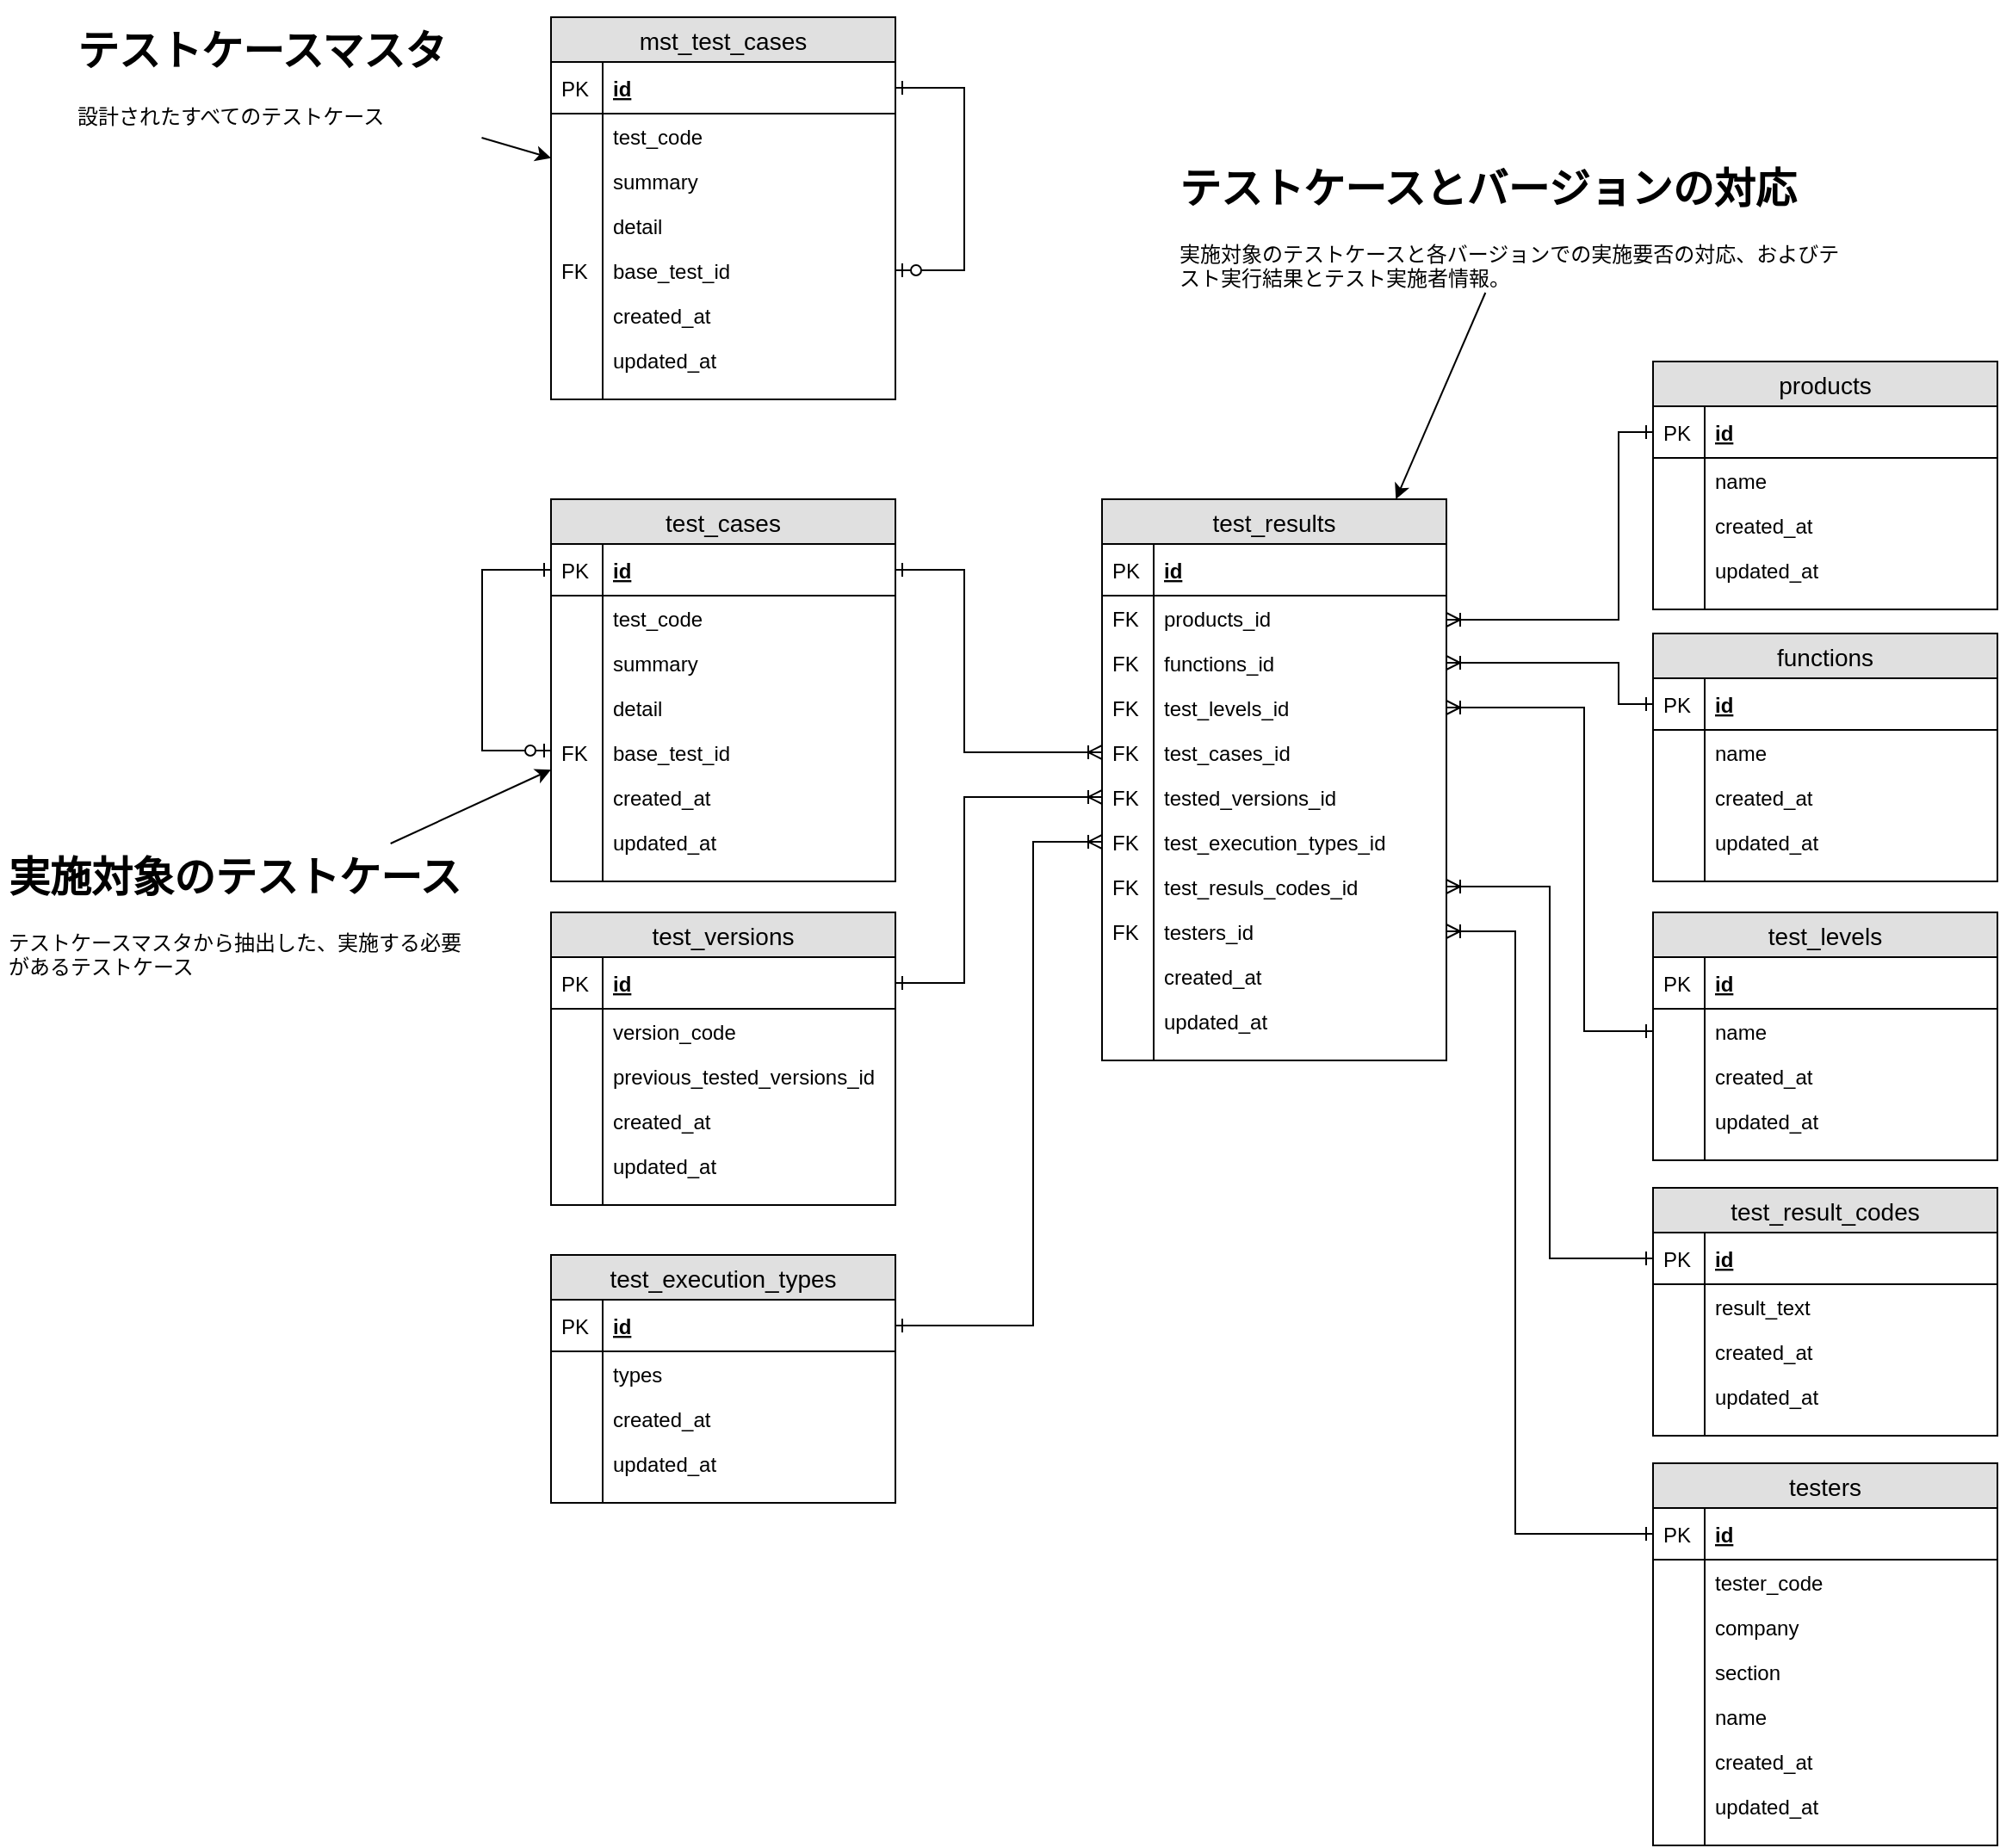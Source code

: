 <mxfile version="12.4.2" type="device" pages="1"><diagram id="Tn9LvKQLTGP7W38rquJ3" name="ER"><mxGraphModel dx="1391" dy="1020" grid="1" gridSize="10" guides="1" tooltips="1" connect="1" arrows="1" fold="1" page="1" pageScale="1" pageWidth="827" pageHeight="1169" math="0" shadow="0"><root><mxCell id="DCc8vasPYDpwD81sYx-4-0"/><mxCell id="DCc8vasPYDpwD81sYx-4-1" parent="DCc8vasPYDpwD81sYx-4-0"/><mxCell id="8KHEmbB0k-3kHAaIdTVF-0" value="test_versions" style="swimlane;fontStyle=0;childLayout=stackLayout;horizontal=1;startSize=26;fillColor=#e0e0e0;horizontalStack=0;resizeParent=1;resizeParentMax=0;resizeLast=0;collapsible=1;marginBottom=0;swimlaneFillColor=#ffffff;align=center;fontSize=14;" parent="DCc8vasPYDpwD81sYx-4-1" vertex="1"><mxGeometry x="80" y="560" width="200" height="170" as="geometry"/></mxCell><mxCell id="8KHEmbB0k-3kHAaIdTVF-1" value="id" style="shape=partialRectangle;top=0;left=0;right=0;bottom=1;align=left;verticalAlign=middle;fillColor=none;spacingLeft=34;spacingRight=4;overflow=hidden;rotatable=0;points=[[0,0.5],[1,0.5]];portConstraint=eastwest;dropTarget=0;fontStyle=5;fontSize=12;" parent="8KHEmbB0k-3kHAaIdTVF-0" vertex="1"><mxGeometry y="26" width="200" height="30" as="geometry"/></mxCell><mxCell id="8KHEmbB0k-3kHAaIdTVF-2" value="PK" style="shape=partialRectangle;top=0;left=0;bottom=0;fillColor=none;align=left;verticalAlign=middle;spacingLeft=4;spacingRight=4;overflow=hidden;rotatable=0;points=[];portConstraint=eastwest;part=1;fontSize=12;" parent="8KHEmbB0k-3kHAaIdTVF-1" vertex="1" connectable="0"><mxGeometry width="30" height="30" as="geometry"/></mxCell><mxCell id="8KHEmbB0k-3kHAaIdTVF-3" value="version_code" style="shape=partialRectangle;top=0;left=0;right=0;bottom=0;align=left;verticalAlign=top;fillColor=none;spacingLeft=34;spacingRight=4;overflow=hidden;rotatable=0;points=[[0,0.5],[1,0.5]];portConstraint=eastwest;dropTarget=0;fontSize=12;" parent="8KHEmbB0k-3kHAaIdTVF-0" vertex="1"><mxGeometry y="56" width="200" height="26" as="geometry"/></mxCell><mxCell id="8KHEmbB0k-3kHAaIdTVF-4" value="" style="shape=partialRectangle;top=0;left=0;bottom=0;fillColor=none;align=left;verticalAlign=top;spacingLeft=4;spacingRight=4;overflow=hidden;rotatable=0;points=[];portConstraint=eastwest;part=1;fontSize=12;" parent="8KHEmbB0k-3kHAaIdTVF-3" vertex="1" connectable="0"><mxGeometry width="30" height="26" as="geometry"/></mxCell><mxCell id="8KHEmbB0k-3kHAaIdTVF-5" value="previous_tested_versions_id" style="shape=partialRectangle;top=0;left=0;right=0;bottom=0;align=left;verticalAlign=top;fillColor=none;spacingLeft=34;spacingRight=4;overflow=hidden;rotatable=0;points=[[0,0.5],[1,0.5]];portConstraint=eastwest;dropTarget=0;fontSize=12;" parent="8KHEmbB0k-3kHAaIdTVF-0" vertex="1"><mxGeometry y="82" width="200" height="26" as="geometry"/></mxCell><mxCell id="8KHEmbB0k-3kHAaIdTVF-6" value="" style="shape=partialRectangle;top=0;left=0;bottom=0;fillColor=none;align=left;verticalAlign=top;spacingLeft=4;spacingRight=4;overflow=hidden;rotatable=0;points=[];portConstraint=eastwest;part=1;fontSize=12;" parent="8KHEmbB0k-3kHAaIdTVF-5" vertex="1" connectable="0"><mxGeometry width="30" height="26" as="geometry"/></mxCell><mxCell id="8KHEmbB0k-3kHAaIdTVF-7" value="created_at" style="shape=partialRectangle;top=0;left=0;right=0;bottom=0;align=left;verticalAlign=top;fillColor=none;spacingLeft=34;spacingRight=4;overflow=hidden;rotatable=0;points=[[0,0.5],[1,0.5]];portConstraint=eastwest;dropTarget=0;fontSize=12;" parent="8KHEmbB0k-3kHAaIdTVF-0" vertex="1"><mxGeometry y="108" width="200" height="26" as="geometry"/></mxCell><mxCell id="8KHEmbB0k-3kHAaIdTVF-8" value="" style="shape=partialRectangle;top=0;left=0;bottom=0;fillColor=none;align=left;verticalAlign=top;spacingLeft=4;spacingRight=4;overflow=hidden;rotatable=0;points=[];portConstraint=eastwest;part=1;fontSize=12;" parent="8KHEmbB0k-3kHAaIdTVF-7" vertex="1" connectable="0"><mxGeometry width="30" height="26" as="geometry"/></mxCell><mxCell id="8KHEmbB0k-3kHAaIdTVF-9" value="updated_at" style="shape=partialRectangle;top=0;left=0;right=0;bottom=0;align=left;verticalAlign=top;fillColor=none;spacingLeft=34;spacingRight=4;overflow=hidden;rotatable=0;points=[[0,0.5],[1,0.5]];portConstraint=eastwest;dropTarget=0;fontSize=12;" parent="8KHEmbB0k-3kHAaIdTVF-0" vertex="1"><mxGeometry y="134" width="200" height="26" as="geometry"/></mxCell><mxCell id="8KHEmbB0k-3kHAaIdTVF-10" value="" style="shape=partialRectangle;top=0;left=0;bottom=0;fillColor=none;align=left;verticalAlign=top;spacingLeft=4;spacingRight=4;overflow=hidden;rotatable=0;points=[];portConstraint=eastwest;part=1;fontSize=12;" parent="8KHEmbB0k-3kHAaIdTVF-9" vertex="1" connectable="0"><mxGeometry width="30" height="26" as="geometry"/></mxCell><mxCell id="8KHEmbB0k-3kHAaIdTVF-11" value="" style="shape=partialRectangle;top=0;left=0;right=0;bottom=0;align=left;verticalAlign=top;fillColor=none;spacingLeft=34;spacingRight=4;overflow=hidden;rotatable=0;points=[[0,0.5],[1,0.5]];portConstraint=eastwest;dropTarget=0;fontSize=12;" parent="8KHEmbB0k-3kHAaIdTVF-0" vertex="1"><mxGeometry y="160" width="200" height="10" as="geometry"/></mxCell><mxCell id="8KHEmbB0k-3kHAaIdTVF-12" value="" style="shape=partialRectangle;top=0;left=0;bottom=0;fillColor=none;align=left;verticalAlign=top;spacingLeft=4;spacingRight=4;overflow=hidden;rotatable=0;points=[];portConstraint=eastwest;part=1;fontSize=12;" parent="8KHEmbB0k-3kHAaIdTVF-11" vertex="1" connectable="0"><mxGeometry width="30" height="10" as="geometry"/></mxCell><mxCell id="8KHEmbB0k-3kHAaIdTVF-13" value="mst_test_cases" style="swimlane;fontStyle=0;childLayout=stackLayout;horizontal=1;startSize=26;fillColor=#e0e0e0;horizontalStack=0;resizeParent=1;resizeParentMax=0;resizeLast=0;collapsible=1;marginBottom=0;swimlaneFillColor=#ffffff;align=center;fontSize=14;" parent="DCc8vasPYDpwD81sYx-4-1" vertex="1"><mxGeometry x="80" y="40" width="200" height="222" as="geometry"/></mxCell><mxCell id="8KHEmbB0k-3kHAaIdTVF-14" value="id" style="shape=partialRectangle;top=0;left=0;right=0;bottom=1;align=left;verticalAlign=middle;fillColor=none;spacingLeft=34;spacingRight=4;overflow=hidden;rotatable=0;points=[[0,0.5],[1,0.5]];portConstraint=eastwest;dropTarget=0;fontStyle=5;fontSize=12;" parent="8KHEmbB0k-3kHAaIdTVF-13" vertex="1"><mxGeometry y="26" width="200" height="30" as="geometry"/></mxCell><mxCell id="8KHEmbB0k-3kHAaIdTVF-15" value="PK" style="shape=partialRectangle;top=0;left=0;bottom=0;fillColor=none;align=left;verticalAlign=middle;spacingLeft=4;spacingRight=4;overflow=hidden;rotatable=0;points=[];portConstraint=eastwest;part=1;fontSize=12;" parent="8KHEmbB0k-3kHAaIdTVF-14" vertex="1" connectable="0"><mxGeometry width="30" height="30" as="geometry"/></mxCell><mxCell id="8KHEmbB0k-3kHAaIdTVF-16" value="test_code" style="shape=partialRectangle;top=0;left=0;right=0;bottom=0;align=left;verticalAlign=top;fillColor=none;spacingLeft=34;spacingRight=4;overflow=hidden;rotatable=0;points=[[0,0.5],[1,0.5]];portConstraint=eastwest;dropTarget=0;fontSize=12;" parent="8KHEmbB0k-3kHAaIdTVF-13" vertex="1"><mxGeometry y="56" width="200" height="26" as="geometry"/></mxCell><mxCell id="8KHEmbB0k-3kHAaIdTVF-17" value="" style="shape=partialRectangle;top=0;left=0;bottom=0;fillColor=none;align=left;verticalAlign=top;spacingLeft=4;spacingRight=4;overflow=hidden;rotatable=0;points=[];portConstraint=eastwest;part=1;fontSize=12;" parent="8KHEmbB0k-3kHAaIdTVF-16" vertex="1" connectable="0"><mxGeometry width="30" height="26" as="geometry"/></mxCell><mxCell id="8KHEmbB0k-3kHAaIdTVF-18" value="summary" style="shape=partialRectangle;top=0;left=0;right=0;bottom=0;align=left;verticalAlign=top;fillColor=none;spacingLeft=34;spacingRight=4;overflow=hidden;rotatable=0;points=[[0,0.5],[1,0.5]];portConstraint=eastwest;dropTarget=0;fontSize=12;" parent="8KHEmbB0k-3kHAaIdTVF-13" vertex="1"><mxGeometry y="82" width="200" height="26" as="geometry"/></mxCell><mxCell id="8KHEmbB0k-3kHAaIdTVF-19" value="" style="shape=partialRectangle;top=0;left=0;bottom=0;fillColor=none;align=left;verticalAlign=top;spacingLeft=4;spacingRight=4;overflow=hidden;rotatable=0;points=[];portConstraint=eastwest;part=1;fontSize=12;" parent="8KHEmbB0k-3kHAaIdTVF-18" vertex="1" connectable="0"><mxGeometry width="30" height="26" as="geometry"/></mxCell><mxCell id="8KHEmbB0k-3kHAaIdTVF-20" value="detail" style="shape=partialRectangle;top=0;left=0;right=0;bottom=0;align=left;verticalAlign=top;fillColor=none;spacingLeft=34;spacingRight=4;overflow=hidden;rotatable=0;points=[[0,0.5],[1,0.5]];portConstraint=eastwest;dropTarget=0;fontSize=12;" parent="8KHEmbB0k-3kHAaIdTVF-13" vertex="1"><mxGeometry y="108" width="200" height="26" as="geometry"/></mxCell><mxCell id="8KHEmbB0k-3kHAaIdTVF-21" value="" style="shape=partialRectangle;top=0;left=0;bottom=0;fillColor=none;align=left;verticalAlign=top;spacingLeft=4;spacingRight=4;overflow=hidden;rotatable=0;points=[];portConstraint=eastwest;part=1;fontSize=12;" parent="8KHEmbB0k-3kHAaIdTVF-20" vertex="1" connectable="0"><mxGeometry width="30" height="26" as="geometry"/></mxCell><mxCell id="8KHEmbB0k-3kHAaIdTVF-22" style="edgeStyle=orthogonalEdgeStyle;rounded=0;orthogonalLoop=1;jettySize=auto;html=1;endArrow=ERone;endFill=0;startArrow=ERzeroToOne;startFill=1;" parent="8KHEmbB0k-3kHAaIdTVF-13" source="8KHEmbB0k-3kHAaIdTVF-23" target="8KHEmbB0k-3kHAaIdTVF-14" edge="1"><mxGeometry relative="1" as="geometry"><Array as="points"><mxPoint x="240" y="147"/><mxPoint x="240" y="41"/></Array></mxGeometry></mxCell><mxCell id="8KHEmbB0k-3kHAaIdTVF-23" value="base_test_id" style="shape=partialRectangle;top=0;left=0;right=0;bottom=0;align=left;verticalAlign=top;fillColor=none;spacingLeft=34;spacingRight=4;overflow=hidden;rotatable=0;points=[[0,0.5],[1,0.5]];portConstraint=eastwest;dropTarget=0;fontSize=12;" parent="8KHEmbB0k-3kHAaIdTVF-13" vertex="1"><mxGeometry y="134" width="200" height="26" as="geometry"/></mxCell><mxCell id="8KHEmbB0k-3kHAaIdTVF-24" value="FK" style="shape=partialRectangle;top=0;left=0;bottom=0;fillColor=none;align=left;verticalAlign=top;spacingLeft=4;spacingRight=4;overflow=hidden;rotatable=0;points=[];portConstraint=eastwest;part=1;fontSize=12;" parent="8KHEmbB0k-3kHAaIdTVF-23" vertex="1" connectable="0"><mxGeometry width="30" height="26" as="geometry"/></mxCell><mxCell id="8KHEmbB0k-3kHAaIdTVF-25" value="created_at" style="shape=partialRectangle;top=0;left=0;right=0;bottom=0;align=left;verticalAlign=top;fillColor=none;spacingLeft=34;spacingRight=4;overflow=hidden;rotatable=0;points=[[0,0.5],[1,0.5]];portConstraint=eastwest;dropTarget=0;fontSize=12;" parent="8KHEmbB0k-3kHAaIdTVF-13" vertex="1"><mxGeometry y="160" width="200" height="26" as="geometry"/></mxCell><mxCell id="8KHEmbB0k-3kHAaIdTVF-26" value="" style="shape=partialRectangle;top=0;left=0;bottom=0;fillColor=none;align=left;verticalAlign=top;spacingLeft=4;spacingRight=4;overflow=hidden;rotatable=0;points=[];portConstraint=eastwest;part=1;fontSize=12;" parent="8KHEmbB0k-3kHAaIdTVF-25" vertex="1" connectable="0"><mxGeometry width="30" height="26" as="geometry"/></mxCell><mxCell id="8KHEmbB0k-3kHAaIdTVF-27" value="updated_at" style="shape=partialRectangle;top=0;left=0;right=0;bottom=0;align=left;verticalAlign=top;fillColor=none;spacingLeft=34;spacingRight=4;overflow=hidden;rotatable=0;points=[[0,0.5],[1,0.5]];portConstraint=eastwest;dropTarget=0;fontSize=12;" parent="8KHEmbB0k-3kHAaIdTVF-13" vertex="1"><mxGeometry y="186" width="200" height="26" as="geometry"/></mxCell><mxCell id="8KHEmbB0k-3kHAaIdTVF-28" value="" style="shape=partialRectangle;top=0;left=0;bottom=0;fillColor=none;align=left;verticalAlign=top;spacingLeft=4;spacingRight=4;overflow=hidden;rotatable=0;points=[];portConstraint=eastwest;part=1;fontSize=12;" parent="8KHEmbB0k-3kHAaIdTVF-27" vertex="1" connectable="0"><mxGeometry width="30" height="26" as="geometry"/></mxCell><mxCell id="8KHEmbB0k-3kHAaIdTVF-29" value="" style="shape=partialRectangle;top=0;left=0;right=0;bottom=0;align=left;verticalAlign=top;fillColor=none;spacingLeft=34;spacingRight=4;overflow=hidden;rotatable=0;points=[[0,0.5],[1,0.5]];portConstraint=eastwest;dropTarget=0;fontSize=12;" parent="8KHEmbB0k-3kHAaIdTVF-13" vertex="1"><mxGeometry y="212" width="200" height="10" as="geometry"/></mxCell><mxCell id="8KHEmbB0k-3kHAaIdTVF-30" value="" style="shape=partialRectangle;top=0;left=0;bottom=0;fillColor=none;align=left;verticalAlign=top;spacingLeft=4;spacingRight=4;overflow=hidden;rotatable=0;points=[];portConstraint=eastwest;part=1;fontSize=12;" parent="8KHEmbB0k-3kHAaIdTVF-29" vertex="1" connectable="0"><mxGeometry width="30" height="10" as="geometry"/></mxCell><mxCell id="8KHEmbB0k-3kHAaIdTVF-31" value="test_cases" style="swimlane;fontStyle=0;childLayout=stackLayout;horizontal=1;startSize=26;fillColor=#e0e0e0;horizontalStack=0;resizeParent=1;resizeParentMax=0;resizeLast=0;collapsible=1;marginBottom=0;swimlaneFillColor=#ffffff;align=center;fontSize=14;" parent="DCc8vasPYDpwD81sYx-4-1" vertex="1"><mxGeometry x="80" y="320" width="200" height="222" as="geometry"/></mxCell><mxCell id="8KHEmbB0k-3kHAaIdTVF-32" value="id" style="shape=partialRectangle;top=0;left=0;right=0;bottom=1;align=left;verticalAlign=middle;fillColor=none;spacingLeft=34;spacingRight=4;overflow=hidden;rotatable=0;points=[[0,0.5],[1,0.5]];portConstraint=eastwest;dropTarget=0;fontStyle=5;fontSize=12;" parent="8KHEmbB0k-3kHAaIdTVF-31" vertex="1"><mxGeometry y="26" width="200" height="30" as="geometry"/></mxCell><mxCell id="8KHEmbB0k-3kHAaIdTVF-33" value="PK" style="shape=partialRectangle;top=0;left=0;bottom=0;fillColor=none;align=left;verticalAlign=middle;spacingLeft=4;spacingRight=4;overflow=hidden;rotatable=0;points=[];portConstraint=eastwest;part=1;fontSize=12;" parent="8KHEmbB0k-3kHAaIdTVF-32" vertex="1" connectable="0"><mxGeometry width="30" height="30" as="geometry"/></mxCell><mxCell id="8KHEmbB0k-3kHAaIdTVF-34" value="test_code" style="shape=partialRectangle;top=0;left=0;right=0;bottom=0;align=left;verticalAlign=top;fillColor=none;spacingLeft=34;spacingRight=4;overflow=hidden;rotatable=0;points=[[0,0.5],[1,0.5]];portConstraint=eastwest;dropTarget=0;fontSize=12;" parent="8KHEmbB0k-3kHAaIdTVF-31" vertex="1"><mxGeometry y="56" width="200" height="26" as="geometry"/></mxCell><mxCell id="8KHEmbB0k-3kHAaIdTVF-35" value="" style="shape=partialRectangle;top=0;left=0;bottom=0;fillColor=none;align=left;verticalAlign=top;spacingLeft=4;spacingRight=4;overflow=hidden;rotatable=0;points=[];portConstraint=eastwest;part=1;fontSize=12;" parent="8KHEmbB0k-3kHAaIdTVF-34" vertex="1" connectable="0"><mxGeometry width="30" height="26" as="geometry"/></mxCell><mxCell id="8KHEmbB0k-3kHAaIdTVF-36" value="summary" style="shape=partialRectangle;top=0;left=0;right=0;bottom=0;align=left;verticalAlign=top;fillColor=none;spacingLeft=34;spacingRight=4;overflow=hidden;rotatable=0;points=[[0,0.5],[1,0.5]];portConstraint=eastwest;dropTarget=0;fontSize=12;" parent="8KHEmbB0k-3kHAaIdTVF-31" vertex="1"><mxGeometry y="82" width="200" height="26" as="geometry"/></mxCell><mxCell id="8KHEmbB0k-3kHAaIdTVF-37" value="" style="shape=partialRectangle;top=0;left=0;bottom=0;fillColor=none;align=left;verticalAlign=top;spacingLeft=4;spacingRight=4;overflow=hidden;rotatable=0;points=[];portConstraint=eastwest;part=1;fontSize=12;" parent="8KHEmbB0k-3kHAaIdTVF-36" vertex="1" connectable="0"><mxGeometry width="30" height="26" as="geometry"/></mxCell><mxCell id="8KHEmbB0k-3kHAaIdTVF-38" value="detail" style="shape=partialRectangle;top=0;left=0;right=0;bottom=0;align=left;verticalAlign=top;fillColor=none;spacingLeft=34;spacingRight=4;overflow=hidden;rotatable=0;points=[[0,0.5],[1,0.5]];portConstraint=eastwest;dropTarget=0;fontSize=12;" parent="8KHEmbB0k-3kHAaIdTVF-31" vertex="1"><mxGeometry y="108" width="200" height="26" as="geometry"/></mxCell><mxCell id="8KHEmbB0k-3kHAaIdTVF-39" value="" style="shape=partialRectangle;top=0;left=0;bottom=0;fillColor=none;align=left;verticalAlign=top;spacingLeft=4;spacingRight=4;overflow=hidden;rotatable=0;points=[];portConstraint=eastwest;part=1;fontSize=12;" parent="8KHEmbB0k-3kHAaIdTVF-38" vertex="1" connectable="0"><mxGeometry width="30" height="26" as="geometry"/></mxCell><mxCell id="8KHEmbB0k-3kHAaIdTVF-40" style="edgeStyle=orthogonalEdgeStyle;rounded=0;orthogonalLoop=1;jettySize=auto;html=1;endArrow=ERone;endFill=0;startArrow=ERzeroToOne;startFill=1;" parent="8KHEmbB0k-3kHAaIdTVF-31" source="8KHEmbB0k-3kHAaIdTVF-41" target="8KHEmbB0k-3kHAaIdTVF-32" edge="1"><mxGeometry relative="1" as="geometry"><Array as="points"><mxPoint x="-40" y="146"/><mxPoint x="-40" y="41"/></Array></mxGeometry></mxCell><mxCell id="8KHEmbB0k-3kHAaIdTVF-41" value="base_test_id" style="shape=partialRectangle;top=0;left=0;right=0;bottom=0;align=left;verticalAlign=top;fillColor=none;spacingLeft=34;spacingRight=4;overflow=hidden;rotatable=0;points=[[0,0.5],[1,0.5]];portConstraint=eastwest;dropTarget=0;fontSize=12;" parent="8KHEmbB0k-3kHAaIdTVF-31" vertex="1"><mxGeometry y="134" width="200" height="26" as="geometry"/></mxCell><mxCell id="8KHEmbB0k-3kHAaIdTVF-42" value="FK" style="shape=partialRectangle;top=0;left=0;bottom=0;fillColor=none;align=left;verticalAlign=top;spacingLeft=4;spacingRight=4;overflow=hidden;rotatable=0;points=[];portConstraint=eastwest;part=1;fontSize=12;" parent="8KHEmbB0k-3kHAaIdTVF-41" vertex="1" connectable="0"><mxGeometry width="30" height="26" as="geometry"/></mxCell><mxCell id="8KHEmbB0k-3kHAaIdTVF-43" value="created_at" style="shape=partialRectangle;top=0;left=0;right=0;bottom=0;align=left;verticalAlign=top;fillColor=none;spacingLeft=34;spacingRight=4;overflow=hidden;rotatable=0;points=[[0,0.5],[1,0.5]];portConstraint=eastwest;dropTarget=0;fontSize=12;" parent="8KHEmbB0k-3kHAaIdTVF-31" vertex="1"><mxGeometry y="160" width="200" height="26" as="geometry"/></mxCell><mxCell id="8KHEmbB0k-3kHAaIdTVF-44" value="" style="shape=partialRectangle;top=0;left=0;bottom=0;fillColor=none;align=left;verticalAlign=top;spacingLeft=4;spacingRight=4;overflow=hidden;rotatable=0;points=[];portConstraint=eastwest;part=1;fontSize=12;" parent="8KHEmbB0k-3kHAaIdTVF-43" vertex="1" connectable="0"><mxGeometry width="30" height="26" as="geometry"/></mxCell><mxCell id="8KHEmbB0k-3kHAaIdTVF-45" value="updated_at" style="shape=partialRectangle;top=0;left=0;right=0;bottom=0;align=left;verticalAlign=top;fillColor=none;spacingLeft=34;spacingRight=4;overflow=hidden;rotatable=0;points=[[0,0.5],[1,0.5]];portConstraint=eastwest;dropTarget=0;fontSize=12;" parent="8KHEmbB0k-3kHAaIdTVF-31" vertex="1"><mxGeometry y="186" width="200" height="26" as="geometry"/></mxCell><mxCell id="8KHEmbB0k-3kHAaIdTVF-46" value="" style="shape=partialRectangle;top=0;left=0;bottom=0;fillColor=none;align=left;verticalAlign=top;spacingLeft=4;spacingRight=4;overflow=hidden;rotatable=0;points=[];portConstraint=eastwest;part=1;fontSize=12;" parent="8KHEmbB0k-3kHAaIdTVF-45" vertex="1" connectable="0"><mxGeometry width="30" height="26" as="geometry"/></mxCell><mxCell id="8KHEmbB0k-3kHAaIdTVF-47" value="" style="shape=partialRectangle;top=0;left=0;right=0;bottom=0;align=left;verticalAlign=top;fillColor=none;spacingLeft=34;spacingRight=4;overflow=hidden;rotatable=0;points=[[0,0.5],[1,0.5]];portConstraint=eastwest;dropTarget=0;fontSize=12;" parent="8KHEmbB0k-3kHAaIdTVF-31" vertex="1"><mxGeometry y="212" width="200" height="10" as="geometry"/></mxCell><mxCell id="8KHEmbB0k-3kHAaIdTVF-48" value="" style="shape=partialRectangle;top=0;left=0;bottom=0;fillColor=none;align=left;verticalAlign=top;spacingLeft=4;spacingRight=4;overflow=hidden;rotatable=0;points=[];portConstraint=eastwest;part=1;fontSize=12;" parent="8KHEmbB0k-3kHAaIdTVF-47" vertex="1" connectable="0"><mxGeometry width="30" height="10" as="geometry"/></mxCell><mxCell id="8KHEmbB0k-3kHAaIdTVF-49" value="test_result_codes" style="swimlane;fontStyle=0;childLayout=stackLayout;horizontal=1;startSize=26;fillColor=#e0e0e0;horizontalStack=0;resizeParent=1;resizeParentMax=0;resizeLast=0;collapsible=1;marginBottom=0;swimlaneFillColor=#ffffff;align=center;fontSize=14;" parent="DCc8vasPYDpwD81sYx-4-1" vertex="1"><mxGeometry x="720" y="720" width="200" height="144" as="geometry"/></mxCell><mxCell id="8KHEmbB0k-3kHAaIdTVF-50" value="id" style="shape=partialRectangle;top=0;left=0;right=0;bottom=1;align=left;verticalAlign=middle;fillColor=none;spacingLeft=34;spacingRight=4;overflow=hidden;rotatable=0;points=[[0,0.5],[1,0.5]];portConstraint=eastwest;dropTarget=0;fontStyle=5;fontSize=12;" parent="8KHEmbB0k-3kHAaIdTVF-49" vertex="1"><mxGeometry y="26" width="200" height="30" as="geometry"/></mxCell><mxCell id="8KHEmbB0k-3kHAaIdTVF-51" value="PK" style="shape=partialRectangle;top=0;left=0;bottom=0;fillColor=none;align=left;verticalAlign=middle;spacingLeft=4;spacingRight=4;overflow=hidden;rotatable=0;points=[];portConstraint=eastwest;part=1;fontSize=12;" parent="8KHEmbB0k-3kHAaIdTVF-50" vertex="1" connectable="0"><mxGeometry width="30" height="30" as="geometry"/></mxCell><mxCell id="8KHEmbB0k-3kHAaIdTVF-52" value="result_text" style="shape=partialRectangle;top=0;left=0;right=0;bottom=0;align=left;verticalAlign=top;fillColor=none;spacingLeft=34;spacingRight=4;overflow=hidden;rotatable=0;points=[[0,0.5],[1,0.5]];portConstraint=eastwest;dropTarget=0;fontSize=12;" parent="8KHEmbB0k-3kHAaIdTVF-49" vertex="1"><mxGeometry y="56" width="200" height="26" as="geometry"/></mxCell><mxCell id="8KHEmbB0k-3kHAaIdTVF-53" value="" style="shape=partialRectangle;top=0;left=0;bottom=0;fillColor=none;align=left;verticalAlign=top;spacingLeft=4;spacingRight=4;overflow=hidden;rotatable=0;points=[];portConstraint=eastwest;part=1;fontSize=12;" parent="8KHEmbB0k-3kHAaIdTVF-52" vertex="1" connectable="0"><mxGeometry width="30" height="26" as="geometry"/></mxCell><mxCell id="8KHEmbB0k-3kHAaIdTVF-54" value="created_at" style="shape=partialRectangle;top=0;left=0;right=0;bottom=0;align=left;verticalAlign=top;fillColor=none;spacingLeft=34;spacingRight=4;overflow=hidden;rotatable=0;points=[[0,0.5],[1,0.5]];portConstraint=eastwest;dropTarget=0;fontSize=12;" parent="8KHEmbB0k-3kHAaIdTVF-49" vertex="1"><mxGeometry y="82" width="200" height="26" as="geometry"/></mxCell><mxCell id="8KHEmbB0k-3kHAaIdTVF-55" value="" style="shape=partialRectangle;top=0;left=0;bottom=0;fillColor=none;align=left;verticalAlign=top;spacingLeft=4;spacingRight=4;overflow=hidden;rotatable=0;points=[];portConstraint=eastwest;part=1;fontSize=12;" parent="8KHEmbB0k-3kHAaIdTVF-54" vertex="1" connectable="0"><mxGeometry width="30" height="26" as="geometry"/></mxCell><mxCell id="8KHEmbB0k-3kHAaIdTVF-56" value="updated_at" style="shape=partialRectangle;top=0;left=0;right=0;bottom=0;align=left;verticalAlign=top;fillColor=none;spacingLeft=34;spacingRight=4;overflow=hidden;rotatable=0;points=[[0,0.5],[1,0.5]];portConstraint=eastwest;dropTarget=0;fontSize=12;" parent="8KHEmbB0k-3kHAaIdTVF-49" vertex="1"><mxGeometry y="108" width="200" height="26" as="geometry"/></mxCell><mxCell id="8KHEmbB0k-3kHAaIdTVF-57" value="" style="shape=partialRectangle;top=0;left=0;bottom=0;fillColor=none;align=left;verticalAlign=top;spacingLeft=4;spacingRight=4;overflow=hidden;rotatable=0;points=[];portConstraint=eastwest;part=1;fontSize=12;" parent="8KHEmbB0k-3kHAaIdTVF-56" vertex="1" connectable="0"><mxGeometry width="30" height="26" as="geometry"/></mxCell><mxCell id="8KHEmbB0k-3kHAaIdTVF-58" value="" style="shape=partialRectangle;top=0;left=0;right=0;bottom=0;align=left;verticalAlign=top;fillColor=none;spacingLeft=34;spacingRight=4;overflow=hidden;rotatable=0;points=[[0,0.5],[1,0.5]];portConstraint=eastwest;dropTarget=0;fontSize=12;" parent="8KHEmbB0k-3kHAaIdTVF-49" vertex="1"><mxGeometry y="134" width="200" height="10" as="geometry"/></mxCell><mxCell id="8KHEmbB0k-3kHAaIdTVF-59" value="" style="shape=partialRectangle;top=0;left=0;bottom=0;fillColor=none;align=left;verticalAlign=top;spacingLeft=4;spacingRight=4;overflow=hidden;rotatable=0;points=[];portConstraint=eastwest;part=1;fontSize=12;" parent="8KHEmbB0k-3kHAaIdTVF-58" vertex="1" connectable="0"><mxGeometry width="30" height="10" as="geometry"/></mxCell><mxCell id="8KHEmbB0k-3kHAaIdTVF-60" value="testers" style="swimlane;fontStyle=0;childLayout=stackLayout;horizontal=1;startSize=26;fillColor=#e0e0e0;horizontalStack=0;resizeParent=1;resizeParentMax=0;resizeLast=0;collapsible=1;marginBottom=0;swimlaneFillColor=#ffffff;align=center;fontSize=14;" parent="DCc8vasPYDpwD81sYx-4-1" vertex="1"><mxGeometry x="720" y="880" width="200" height="222" as="geometry"/></mxCell><mxCell id="8KHEmbB0k-3kHAaIdTVF-61" value="id" style="shape=partialRectangle;top=0;left=0;right=0;bottom=1;align=left;verticalAlign=middle;fillColor=none;spacingLeft=34;spacingRight=4;overflow=hidden;rotatable=0;points=[[0,0.5],[1,0.5]];portConstraint=eastwest;dropTarget=0;fontStyle=5;fontSize=12;" parent="8KHEmbB0k-3kHAaIdTVF-60" vertex="1"><mxGeometry y="26" width="200" height="30" as="geometry"/></mxCell><mxCell id="8KHEmbB0k-3kHAaIdTVF-62" value="PK" style="shape=partialRectangle;top=0;left=0;bottom=0;fillColor=none;align=left;verticalAlign=middle;spacingLeft=4;spacingRight=4;overflow=hidden;rotatable=0;points=[];portConstraint=eastwest;part=1;fontSize=12;" parent="8KHEmbB0k-3kHAaIdTVF-61" vertex="1" connectable="0"><mxGeometry width="30" height="30" as="geometry"/></mxCell><mxCell id="8KHEmbB0k-3kHAaIdTVF-63" value="tester_code" style="shape=partialRectangle;top=0;left=0;right=0;bottom=0;align=left;verticalAlign=top;fillColor=none;spacingLeft=34;spacingRight=4;overflow=hidden;rotatable=0;points=[[0,0.5],[1,0.5]];portConstraint=eastwest;dropTarget=0;fontSize=12;" parent="8KHEmbB0k-3kHAaIdTVF-60" vertex="1"><mxGeometry y="56" width="200" height="26" as="geometry"/></mxCell><mxCell id="8KHEmbB0k-3kHAaIdTVF-64" value="" style="shape=partialRectangle;top=0;left=0;bottom=0;fillColor=none;align=left;verticalAlign=top;spacingLeft=4;spacingRight=4;overflow=hidden;rotatable=0;points=[];portConstraint=eastwest;part=1;fontSize=12;" parent="8KHEmbB0k-3kHAaIdTVF-63" vertex="1" connectable="0"><mxGeometry width="30" height="26" as="geometry"/></mxCell><mxCell id="8KHEmbB0k-3kHAaIdTVF-65" value="company" style="shape=partialRectangle;top=0;left=0;right=0;bottom=0;align=left;verticalAlign=top;fillColor=none;spacingLeft=34;spacingRight=4;overflow=hidden;rotatable=0;points=[[0,0.5],[1,0.5]];portConstraint=eastwest;dropTarget=0;fontSize=12;" parent="8KHEmbB0k-3kHAaIdTVF-60" vertex="1"><mxGeometry y="82" width="200" height="26" as="geometry"/></mxCell><mxCell id="8KHEmbB0k-3kHAaIdTVF-66" value="" style="shape=partialRectangle;top=0;left=0;bottom=0;fillColor=none;align=left;verticalAlign=top;spacingLeft=4;spacingRight=4;overflow=hidden;rotatable=0;points=[];portConstraint=eastwest;part=1;fontSize=12;" parent="8KHEmbB0k-3kHAaIdTVF-65" vertex="1" connectable="0"><mxGeometry width="30" height="26" as="geometry"/></mxCell><mxCell id="8KHEmbB0k-3kHAaIdTVF-67" value="section" style="shape=partialRectangle;top=0;left=0;right=0;bottom=0;align=left;verticalAlign=top;fillColor=none;spacingLeft=34;spacingRight=4;overflow=hidden;rotatable=0;points=[[0,0.5],[1,0.5]];portConstraint=eastwest;dropTarget=0;fontSize=12;" parent="8KHEmbB0k-3kHAaIdTVF-60" vertex="1"><mxGeometry y="108" width="200" height="26" as="geometry"/></mxCell><mxCell id="8KHEmbB0k-3kHAaIdTVF-68" value="" style="shape=partialRectangle;top=0;left=0;bottom=0;fillColor=none;align=left;verticalAlign=top;spacingLeft=4;spacingRight=4;overflow=hidden;rotatable=0;points=[];portConstraint=eastwest;part=1;fontSize=12;" parent="8KHEmbB0k-3kHAaIdTVF-67" vertex="1" connectable="0"><mxGeometry width="30" height="26" as="geometry"/></mxCell><mxCell id="8KHEmbB0k-3kHAaIdTVF-69" value="name" style="shape=partialRectangle;top=0;left=0;right=0;bottom=0;align=left;verticalAlign=top;fillColor=none;spacingLeft=34;spacingRight=4;overflow=hidden;rotatable=0;points=[[0,0.5],[1,0.5]];portConstraint=eastwest;dropTarget=0;fontSize=12;" parent="8KHEmbB0k-3kHAaIdTVF-60" vertex="1"><mxGeometry y="134" width="200" height="26" as="geometry"/></mxCell><mxCell id="8KHEmbB0k-3kHAaIdTVF-70" value="" style="shape=partialRectangle;top=0;left=0;bottom=0;fillColor=none;align=left;verticalAlign=top;spacingLeft=4;spacingRight=4;overflow=hidden;rotatable=0;points=[];portConstraint=eastwest;part=1;fontSize=12;" parent="8KHEmbB0k-3kHAaIdTVF-69" vertex="1" connectable="0"><mxGeometry width="30" height="26" as="geometry"/></mxCell><mxCell id="8KHEmbB0k-3kHAaIdTVF-71" value="created_at" style="shape=partialRectangle;top=0;left=0;right=0;bottom=0;align=left;verticalAlign=top;fillColor=none;spacingLeft=34;spacingRight=4;overflow=hidden;rotatable=0;points=[[0,0.5],[1,0.5]];portConstraint=eastwest;dropTarget=0;fontSize=12;" parent="8KHEmbB0k-3kHAaIdTVF-60" vertex="1"><mxGeometry y="160" width="200" height="26" as="geometry"/></mxCell><mxCell id="8KHEmbB0k-3kHAaIdTVF-72" value="" style="shape=partialRectangle;top=0;left=0;bottom=0;fillColor=none;align=left;verticalAlign=top;spacingLeft=4;spacingRight=4;overflow=hidden;rotatable=0;points=[];portConstraint=eastwest;part=1;fontSize=12;" parent="8KHEmbB0k-3kHAaIdTVF-71" vertex="1" connectable="0"><mxGeometry width="30" height="26" as="geometry"/></mxCell><mxCell id="8KHEmbB0k-3kHAaIdTVF-73" value="updated_at" style="shape=partialRectangle;top=0;left=0;right=0;bottom=0;align=left;verticalAlign=top;fillColor=none;spacingLeft=34;spacingRight=4;overflow=hidden;rotatable=0;points=[[0,0.5],[1,0.5]];portConstraint=eastwest;dropTarget=0;fontSize=12;" parent="8KHEmbB0k-3kHAaIdTVF-60" vertex="1"><mxGeometry y="186" width="200" height="26" as="geometry"/></mxCell><mxCell id="8KHEmbB0k-3kHAaIdTVF-74" value="" style="shape=partialRectangle;top=0;left=0;bottom=0;fillColor=none;align=left;verticalAlign=top;spacingLeft=4;spacingRight=4;overflow=hidden;rotatable=0;points=[];portConstraint=eastwest;part=1;fontSize=12;" parent="8KHEmbB0k-3kHAaIdTVF-73" vertex="1" connectable="0"><mxGeometry width="30" height="26" as="geometry"/></mxCell><mxCell id="8KHEmbB0k-3kHAaIdTVF-75" value="" style="shape=partialRectangle;top=0;left=0;right=0;bottom=0;align=left;verticalAlign=top;fillColor=none;spacingLeft=34;spacingRight=4;overflow=hidden;rotatable=0;points=[[0,0.5],[1,0.5]];portConstraint=eastwest;dropTarget=0;fontSize=12;" parent="8KHEmbB0k-3kHAaIdTVF-60" vertex="1"><mxGeometry y="212" width="200" height="10" as="geometry"/></mxCell><mxCell id="8KHEmbB0k-3kHAaIdTVF-76" value="" style="shape=partialRectangle;top=0;left=0;bottom=0;fillColor=none;align=left;verticalAlign=top;spacingLeft=4;spacingRight=4;overflow=hidden;rotatable=0;points=[];portConstraint=eastwest;part=1;fontSize=12;" parent="8KHEmbB0k-3kHAaIdTVF-75" vertex="1" connectable="0"><mxGeometry width="30" height="10" as="geometry"/></mxCell><mxCell id="8KHEmbB0k-3kHAaIdTVF-77" value="test_results" style="swimlane;fontStyle=0;childLayout=stackLayout;horizontal=1;startSize=26;fillColor=#e0e0e0;horizontalStack=0;resizeParent=1;resizeParentMax=0;resizeLast=0;collapsible=1;marginBottom=0;swimlaneFillColor=#ffffff;align=center;fontSize=14;" parent="DCc8vasPYDpwD81sYx-4-1" vertex="1"><mxGeometry x="400" y="320" width="200" height="326" as="geometry"/></mxCell><mxCell id="8KHEmbB0k-3kHAaIdTVF-78" value="id" style="shape=partialRectangle;top=0;left=0;right=0;bottom=1;align=left;verticalAlign=middle;fillColor=none;spacingLeft=34;spacingRight=4;overflow=hidden;rotatable=0;points=[[0,0.5],[1,0.5]];portConstraint=eastwest;dropTarget=0;fontStyle=5;fontSize=12;" parent="8KHEmbB0k-3kHAaIdTVF-77" vertex="1"><mxGeometry y="26" width="200" height="30" as="geometry"/></mxCell><mxCell id="8KHEmbB0k-3kHAaIdTVF-79" value="PK" style="shape=partialRectangle;top=0;left=0;bottom=0;fillColor=none;align=left;verticalAlign=middle;spacingLeft=4;spacingRight=4;overflow=hidden;rotatable=0;points=[];portConstraint=eastwest;part=1;fontSize=12;" parent="8KHEmbB0k-3kHAaIdTVF-78" vertex="1" connectable="0"><mxGeometry width="30" height="30" as="geometry"/></mxCell><mxCell id="wqDhzM3Nq8FzYc0aNaZS-11" value="products_id" style="shape=partialRectangle;top=0;left=0;right=0;bottom=0;align=left;verticalAlign=top;fillColor=none;spacingLeft=34;spacingRight=4;overflow=hidden;rotatable=0;points=[[0,0.5],[1,0.5]];portConstraint=eastwest;dropTarget=0;fontSize=12;" parent="8KHEmbB0k-3kHAaIdTVF-77" vertex="1"><mxGeometry y="56" width="200" height="26" as="geometry"/></mxCell><mxCell id="wqDhzM3Nq8FzYc0aNaZS-12" value="FK" style="shape=partialRectangle;top=0;left=0;bottom=0;fillColor=none;align=left;verticalAlign=top;spacingLeft=4;spacingRight=4;overflow=hidden;rotatable=0;points=[];portConstraint=eastwest;part=1;fontSize=12;" parent="wqDhzM3Nq8FzYc0aNaZS-11" vertex="1" connectable="0"><mxGeometry width="30" height="26" as="geometry"/></mxCell><mxCell id="wqDhzM3Nq8FzYc0aNaZS-13" value="functions_id" style="shape=partialRectangle;top=0;left=0;right=0;bottom=0;align=left;verticalAlign=top;fillColor=none;spacingLeft=34;spacingRight=4;overflow=hidden;rotatable=0;points=[[0,0.5],[1,0.5]];portConstraint=eastwest;dropTarget=0;fontSize=12;" parent="8KHEmbB0k-3kHAaIdTVF-77" vertex="1"><mxGeometry y="82" width="200" height="26" as="geometry"/></mxCell><mxCell id="wqDhzM3Nq8FzYc0aNaZS-14" value="FK" style="shape=partialRectangle;top=0;left=0;bottom=0;fillColor=none;align=left;verticalAlign=top;spacingLeft=4;spacingRight=4;overflow=hidden;rotatable=0;points=[];portConstraint=eastwest;part=1;fontSize=12;" parent="wqDhzM3Nq8FzYc0aNaZS-13" vertex="1" connectable="0"><mxGeometry width="30" height="26" as="geometry"/></mxCell><mxCell id="wqDhzM3Nq8FzYc0aNaZS-15" value="test_levels_id" style="shape=partialRectangle;top=0;left=0;right=0;bottom=0;align=left;verticalAlign=top;fillColor=none;spacingLeft=34;spacingRight=4;overflow=hidden;rotatable=0;points=[[0,0.5],[1,0.5]];portConstraint=eastwest;dropTarget=0;fontSize=12;" parent="8KHEmbB0k-3kHAaIdTVF-77" vertex="1"><mxGeometry y="108" width="200" height="26" as="geometry"/></mxCell><mxCell id="wqDhzM3Nq8FzYc0aNaZS-16" value="FK" style="shape=partialRectangle;top=0;left=0;bottom=0;fillColor=none;align=left;verticalAlign=top;spacingLeft=4;spacingRight=4;overflow=hidden;rotatable=0;points=[];portConstraint=eastwest;part=1;fontSize=12;" parent="wqDhzM3Nq8FzYc0aNaZS-15" vertex="1" connectable="0"><mxGeometry width="30" height="26" as="geometry"/></mxCell><mxCell id="8KHEmbB0k-3kHAaIdTVF-80" value="test_cases_id" style="shape=partialRectangle;top=0;left=0;right=0;bottom=0;align=left;verticalAlign=top;fillColor=none;spacingLeft=34;spacingRight=4;overflow=hidden;rotatable=0;points=[[0,0.5],[1,0.5]];portConstraint=eastwest;dropTarget=0;fontSize=12;" parent="8KHEmbB0k-3kHAaIdTVF-77" vertex="1"><mxGeometry y="134" width="200" height="26" as="geometry"/></mxCell><mxCell id="8KHEmbB0k-3kHAaIdTVF-81" value="FK" style="shape=partialRectangle;top=0;left=0;bottom=0;fillColor=none;align=left;verticalAlign=top;spacingLeft=4;spacingRight=4;overflow=hidden;rotatable=0;points=[];portConstraint=eastwest;part=1;fontSize=12;" parent="8KHEmbB0k-3kHAaIdTVF-80" vertex="1" connectable="0"><mxGeometry width="30" height="26" as="geometry"/></mxCell><mxCell id="8KHEmbB0k-3kHAaIdTVF-82" value="tested_versions_id" style="shape=partialRectangle;top=0;left=0;right=0;bottom=0;align=left;verticalAlign=top;fillColor=none;spacingLeft=34;spacingRight=4;overflow=hidden;rotatable=0;points=[[0,0.5],[1,0.5]];portConstraint=eastwest;dropTarget=0;fontSize=12;" parent="8KHEmbB0k-3kHAaIdTVF-77" vertex="1"><mxGeometry y="160" width="200" height="26" as="geometry"/></mxCell><mxCell id="8KHEmbB0k-3kHAaIdTVF-83" value="FK" style="shape=partialRectangle;top=0;left=0;bottom=0;fillColor=none;align=left;verticalAlign=top;spacingLeft=4;spacingRight=4;overflow=hidden;rotatable=0;points=[];portConstraint=eastwest;part=1;fontSize=12;" parent="8KHEmbB0k-3kHAaIdTVF-82" vertex="1" connectable="0"><mxGeometry width="30" height="26" as="geometry"/></mxCell><mxCell id="8KHEmbB0k-3kHAaIdTVF-84" value="test_execution_types_id" style="shape=partialRectangle;top=0;left=0;right=0;bottom=0;align=left;verticalAlign=top;fillColor=none;spacingLeft=34;spacingRight=4;overflow=hidden;rotatable=0;points=[[0,0.5],[1,0.5]];portConstraint=eastwest;dropTarget=0;fontSize=12;" parent="8KHEmbB0k-3kHAaIdTVF-77" vertex="1"><mxGeometry y="186" width="200" height="26" as="geometry"/></mxCell><mxCell id="8KHEmbB0k-3kHAaIdTVF-85" value="FK" style="shape=partialRectangle;top=0;left=0;bottom=0;fillColor=none;align=left;verticalAlign=top;spacingLeft=4;spacingRight=4;overflow=hidden;rotatable=0;points=[];portConstraint=eastwest;part=1;fontSize=12;" parent="8KHEmbB0k-3kHAaIdTVF-84" vertex="1" connectable="0"><mxGeometry width="30" height="26" as="geometry"/></mxCell><mxCell id="8KHEmbB0k-3kHAaIdTVF-86" value="test_resuls_codes_id" style="shape=partialRectangle;top=0;left=0;right=0;bottom=0;align=left;verticalAlign=top;fillColor=none;spacingLeft=34;spacingRight=4;overflow=hidden;rotatable=0;points=[[0,0.5],[1,0.5]];portConstraint=eastwest;dropTarget=0;fontSize=12;" parent="8KHEmbB0k-3kHAaIdTVF-77" vertex="1"><mxGeometry y="212" width="200" height="26" as="geometry"/></mxCell><mxCell id="8KHEmbB0k-3kHAaIdTVF-87" value="FK" style="shape=partialRectangle;top=0;left=0;bottom=0;fillColor=none;align=left;verticalAlign=top;spacingLeft=4;spacingRight=4;overflow=hidden;rotatable=0;points=[];portConstraint=eastwest;part=1;fontSize=12;" parent="8KHEmbB0k-3kHAaIdTVF-86" vertex="1" connectable="0"><mxGeometry width="30" height="26" as="geometry"/></mxCell><mxCell id="8KHEmbB0k-3kHAaIdTVF-88" value="testers_id" style="shape=partialRectangle;top=0;left=0;right=0;bottom=0;align=left;verticalAlign=top;fillColor=none;spacingLeft=34;spacingRight=4;overflow=hidden;rotatable=0;points=[[0,0.5],[1,0.5]];portConstraint=eastwest;dropTarget=0;fontSize=12;" parent="8KHEmbB0k-3kHAaIdTVF-77" vertex="1"><mxGeometry y="238" width="200" height="26" as="geometry"/></mxCell><mxCell id="8KHEmbB0k-3kHAaIdTVF-89" value="FK" style="shape=partialRectangle;top=0;left=0;bottom=0;fillColor=none;align=left;verticalAlign=top;spacingLeft=4;spacingRight=4;overflow=hidden;rotatable=0;points=[];portConstraint=eastwest;part=1;fontSize=12;" parent="8KHEmbB0k-3kHAaIdTVF-88" vertex="1" connectable="0"><mxGeometry width="30" height="26" as="geometry"/></mxCell><mxCell id="8KHEmbB0k-3kHAaIdTVF-90" value="created_at" style="shape=partialRectangle;top=0;left=0;right=0;bottom=0;align=left;verticalAlign=top;fillColor=none;spacingLeft=34;spacingRight=4;overflow=hidden;rotatable=0;points=[[0,0.5],[1,0.5]];portConstraint=eastwest;dropTarget=0;fontSize=12;" parent="8KHEmbB0k-3kHAaIdTVF-77" vertex="1"><mxGeometry y="264" width="200" height="26" as="geometry"/></mxCell><mxCell id="8KHEmbB0k-3kHAaIdTVF-91" value="" style="shape=partialRectangle;top=0;left=0;bottom=0;fillColor=none;align=left;verticalAlign=top;spacingLeft=4;spacingRight=4;overflow=hidden;rotatable=0;points=[];portConstraint=eastwest;part=1;fontSize=12;" parent="8KHEmbB0k-3kHAaIdTVF-90" vertex="1" connectable="0"><mxGeometry width="30" height="26" as="geometry"/></mxCell><mxCell id="8KHEmbB0k-3kHAaIdTVF-92" value="updated_at" style="shape=partialRectangle;top=0;left=0;right=0;bottom=0;align=left;verticalAlign=top;fillColor=none;spacingLeft=34;spacingRight=4;overflow=hidden;rotatable=0;points=[[0,0.5],[1,0.5]];portConstraint=eastwest;dropTarget=0;fontSize=12;" parent="8KHEmbB0k-3kHAaIdTVF-77" vertex="1"><mxGeometry y="290" width="200" height="26" as="geometry"/></mxCell><mxCell id="8KHEmbB0k-3kHAaIdTVF-93" value="" style="shape=partialRectangle;top=0;left=0;bottom=0;fillColor=none;align=left;verticalAlign=top;spacingLeft=4;spacingRight=4;overflow=hidden;rotatable=0;points=[];portConstraint=eastwest;part=1;fontSize=12;" parent="8KHEmbB0k-3kHAaIdTVF-92" vertex="1" connectable="0"><mxGeometry width="30" height="26" as="geometry"/></mxCell><mxCell id="8KHEmbB0k-3kHAaIdTVF-94" value="" style="shape=partialRectangle;top=0;left=0;right=0;bottom=0;align=left;verticalAlign=top;fillColor=none;spacingLeft=34;spacingRight=4;overflow=hidden;rotatable=0;points=[[0,0.5],[1,0.5]];portConstraint=eastwest;dropTarget=0;fontSize=12;" parent="8KHEmbB0k-3kHAaIdTVF-77" vertex="1"><mxGeometry y="316" width="200" height="10" as="geometry"/></mxCell><mxCell id="8KHEmbB0k-3kHAaIdTVF-95" value="" style="shape=partialRectangle;top=0;left=0;bottom=0;fillColor=none;align=left;verticalAlign=top;spacingLeft=4;spacingRight=4;overflow=hidden;rotatable=0;points=[];portConstraint=eastwest;part=1;fontSize=12;" parent="8KHEmbB0k-3kHAaIdTVF-94" vertex="1" connectable="0"><mxGeometry width="30" height="10" as="geometry"/></mxCell><mxCell id="8KHEmbB0k-3kHAaIdTVF-96" style="edgeStyle=orthogonalEdgeStyle;rounded=0;orthogonalLoop=1;jettySize=auto;html=1;startArrow=ERone;startFill=0;endArrow=ERoneToMany;endFill=0;" parent="DCc8vasPYDpwD81sYx-4-1" source="8KHEmbB0k-3kHAaIdTVF-50" target="8KHEmbB0k-3kHAaIdTVF-86" edge="1"><mxGeometry relative="1" as="geometry"><Array as="points"><mxPoint x="660" y="761"/><mxPoint x="660" y="545"/></Array></mxGeometry></mxCell><mxCell id="8KHEmbB0k-3kHAaIdTVF-97" style="edgeStyle=orthogonalEdgeStyle;rounded=0;orthogonalLoop=1;jettySize=auto;html=1;endArrow=ERoneToMany;endFill=0;startArrow=ERone;startFill=0;" parent="DCc8vasPYDpwD81sYx-4-1" source="8KHEmbB0k-3kHAaIdTVF-61" target="8KHEmbB0k-3kHAaIdTVF-88" edge="1"><mxGeometry relative="1" as="geometry"><Array as="points"><mxPoint x="640" y="921"/><mxPoint x="640" y="571"/></Array></mxGeometry></mxCell><mxCell id="8KHEmbB0k-3kHAaIdTVF-98" style="edgeStyle=orthogonalEdgeStyle;rounded=0;orthogonalLoop=1;jettySize=auto;html=1;startArrow=ERone;startFill=0;endArrow=ERoneToMany;endFill=0;" parent="DCc8vasPYDpwD81sYx-4-1" source="8KHEmbB0k-3kHAaIdTVF-32" target="8KHEmbB0k-3kHAaIdTVF-80" edge="1"><mxGeometry relative="1" as="geometry"><Array as="points"><mxPoint x="320" y="361"/><mxPoint x="320" y="467"/></Array></mxGeometry></mxCell><mxCell id="8KHEmbB0k-3kHAaIdTVF-99" style="edgeStyle=orthogonalEdgeStyle;rounded=0;orthogonalLoop=1;jettySize=auto;html=1;startArrow=ERone;startFill=0;endArrow=ERoneToMany;endFill=0;" parent="DCc8vasPYDpwD81sYx-4-1" source="8KHEmbB0k-3kHAaIdTVF-1" target="8KHEmbB0k-3kHAaIdTVF-82" edge="1"><mxGeometry relative="1" as="geometry"><Array as="points"><mxPoint x="320" y="601"/><mxPoint x="320" y="493"/></Array></mxGeometry></mxCell><mxCell id="8KHEmbB0k-3kHAaIdTVF-100" style="edgeStyle=orthogonalEdgeStyle;rounded=0;orthogonalLoop=1;jettySize=auto;html=1;startArrow=ERone;startFill=0;endArrow=ERoneToMany;endFill=0;" parent="DCc8vasPYDpwD81sYx-4-1" source="8KHEmbB0k-3kHAaIdTVF-102" target="8KHEmbB0k-3kHAaIdTVF-84" edge="1"><mxGeometry relative="1" as="geometry"><Array as="points"><mxPoint x="360" y="800"/><mxPoint x="360" y="519"/></Array><mxPoint x="320" y="750" as="sourcePoint"/></mxGeometry></mxCell><mxCell id="8KHEmbB0k-3kHAaIdTVF-101" value="test_execution_types" style="swimlane;fontStyle=0;childLayout=stackLayout;horizontal=1;startSize=26;fillColor=#e0e0e0;horizontalStack=0;resizeParent=1;resizeParentMax=0;resizeLast=0;collapsible=1;marginBottom=0;swimlaneFillColor=#ffffff;align=center;fontSize=14;" parent="DCc8vasPYDpwD81sYx-4-1" vertex="1"><mxGeometry x="80" y="759" width="200" height="144" as="geometry"/></mxCell><mxCell id="8KHEmbB0k-3kHAaIdTVF-102" value="id" style="shape=partialRectangle;top=0;left=0;right=0;bottom=1;align=left;verticalAlign=middle;fillColor=none;spacingLeft=34;spacingRight=4;overflow=hidden;rotatable=0;points=[[0,0.5],[1,0.5]];portConstraint=eastwest;dropTarget=0;fontStyle=5;fontSize=12;" parent="8KHEmbB0k-3kHAaIdTVF-101" vertex="1"><mxGeometry y="26" width="200" height="30" as="geometry"/></mxCell><mxCell id="8KHEmbB0k-3kHAaIdTVF-103" value="PK" style="shape=partialRectangle;top=0;left=0;bottom=0;fillColor=none;align=left;verticalAlign=middle;spacingLeft=4;spacingRight=4;overflow=hidden;rotatable=0;points=[];portConstraint=eastwest;part=1;fontSize=12;" parent="8KHEmbB0k-3kHAaIdTVF-102" vertex="1" connectable="0"><mxGeometry width="30" height="30" as="geometry"/></mxCell><mxCell id="8KHEmbB0k-3kHAaIdTVF-104" value="types" style="shape=partialRectangle;top=0;left=0;right=0;bottom=0;align=left;verticalAlign=top;fillColor=none;spacingLeft=34;spacingRight=4;overflow=hidden;rotatable=0;points=[[0,0.5],[1,0.5]];portConstraint=eastwest;dropTarget=0;fontSize=12;" parent="8KHEmbB0k-3kHAaIdTVF-101" vertex="1"><mxGeometry y="56" width="200" height="26" as="geometry"/></mxCell><mxCell id="8KHEmbB0k-3kHAaIdTVF-105" value="" style="shape=partialRectangle;top=0;left=0;bottom=0;fillColor=none;align=left;verticalAlign=top;spacingLeft=4;spacingRight=4;overflow=hidden;rotatable=0;points=[];portConstraint=eastwest;part=1;fontSize=12;" parent="8KHEmbB0k-3kHAaIdTVF-104" vertex="1" connectable="0"><mxGeometry width="30" height="26" as="geometry"/></mxCell><mxCell id="8KHEmbB0k-3kHAaIdTVF-106" value="created_at" style="shape=partialRectangle;top=0;left=0;right=0;bottom=0;align=left;verticalAlign=top;fillColor=none;spacingLeft=34;spacingRight=4;overflow=hidden;rotatable=0;points=[[0,0.5],[1,0.5]];portConstraint=eastwest;dropTarget=0;fontSize=12;" parent="8KHEmbB0k-3kHAaIdTVF-101" vertex="1"><mxGeometry y="82" width="200" height="26" as="geometry"/></mxCell><mxCell id="8KHEmbB0k-3kHAaIdTVF-107" value="" style="shape=partialRectangle;top=0;left=0;bottom=0;fillColor=none;align=left;verticalAlign=top;spacingLeft=4;spacingRight=4;overflow=hidden;rotatable=0;points=[];portConstraint=eastwest;part=1;fontSize=12;" parent="8KHEmbB0k-3kHAaIdTVF-106" vertex="1" connectable="0"><mxGeometry width="30" height="26" as="geometry"/></mxCell><mxCell id="8KHEmbB0k-3kHAaIdTVF-108" value="updated_at" style="shape=partialRectangle;top=0;left=0;right=0;bottom=0;align=left;verticalAlign=top;fillColor=none;spacingLeft=34;spacingRight=4;overflow=hidden;rotatable=0;points=[[0,0.5],[1,0.5]];portConstraint=eastwest;dropTarget=0;fontSize=12;" parent="8KHEmbB0k-3kHAaIdTVF-101" vertex="1"><mxGeometry y="108" width="200" height="26" as="geometry"/></mxCell><mxCell id="8KHEmbB0k-3kHAaIdTVF-109" value="" style="shape=partialRectangle;top=0;left=0;bottom=0;fillColor=none;align=left;verticalAlign=top;spacingLeft=4;spacingRight=4;overflow=hidden;rotatable=0;points=[];portConstraint=eastwest;part=1;fontSize=12;" parent="8KHEmbB0k-3kHAaIdTVF-108" vertex="1" connectable="0"><mxGeometry width="30" height="26" as="geometry"/></mxCell><mxCell id="8KHEmbB0k-3kHAaIdTVF-110" value="" style="shape=partialRectangle;top=0;left=0;right=0;bottom=0;align=left;verticalAlign=top;fillColor=none;spacingLeft=34;spacingRight=4;overflow=hidden;rotatable=0;points=[[0,0.5],[1,0.5]];portConstraint=eastwest;dropTarget=0;fontSize=12;" parent="8KHEmbB0k-3kHAaIdTVF-101" vertex="1"><mxGeometry y="134" width="200" height="10" as="geometry"/></mxCell><mxCell id="8KHEmbB0k-3kHAaIdTVF-111" value="" style="shape=partialRectangle;top=0;left=0;bottom=0;fillColor=none;align=left;verticalAlign=top;spacingLeft=4;spacingRight=4;overflow=hidden;rotatable=0;points=[];portConstraint=eastwest;part=1;fontSize=12;" parent="8KHEmbB0k-3kHAaIdTVF-110" vertex="1" connectable="0"><mxGeometry width="30" height="10" as="geometry"/></mxCell><mxCell id="8KHEmbB0k-3kHAaIdTVF-112" style="rounded=0;orthogonalLoop=1;jettySize=auto;html=1;" parent="DCc8vasPYDpwD81sYx-4-1" source="8KHEmbB0k-3kHAaIdTVF-113" target="8KHEmbB0k-3kHAaIdTVF-13" edge="1"><mxGeometry relative="1" as="geometry"/></mxCell><mxCell id="8KHEmbB0k-3kHAaIdTVF-113" value="&lt;h1&gt;テストケースマスタ&lt;/h1&gt;&lt;p&gt;設計されたすべてのテストケース&lt;/p&gt;" style="text;html=1;strokeColor=none;fillColor=none;spacing=5;spacingTop=-20;whiteSpace=wrap;overflow=hidden;rounded=0;" parent="DCc8vasPYDpwD81sYx-4-1" vertex="1"><mxGeometry x="-200" y="40" width="240" height="70" as="geometry"/></mxCell><mxCell id="8KHEmbB0k-3kHAaIdTVF-114" style="edgeStyle=none;rounded=0;orthogonalLoop=1;jettySize=auto;html=1;" parent="DCc8vasPYDpwD81sYx-4-1" source="8KHEmbB0k-3kHAaIdTVF-115" target="8KHEmbB0k-3kHAaIdTVF-31" edge="1"><mxGeometry relative="1" as="geometry"/></mxCell><mxCell id="8KHEmbB0k-3kHAaIdTVF-115" value="&lt;h1&gt;実施対象のテストケース&lt;/h1&gt;&lt;p&gt;テストケースマスタから抽出した、実施する必要があるテストケース&lt;/p&gt;" style="text;html=1;strokeColor=none;fillColor=none;spacing=5;spacingTop=-20;whiteSpace=wrap;overflow=hidden;rounded=0;" parent="DCc8vasPYDpwD81sYx-4-1" vertex="1"><mxGeometry x="-240" y="520" width="280" height="80" as="geometry"/></mxCell><mxCell id="8KHEmbB0k-3kHAaIdTVF-116" style="edgeStyle=none;rounded=0;orthogonalLoop=1;jettySize=auto;html=1;" parent="DCc8vasPYDpwD81sYx-4-1" source="8KHEmbB0k-3kHAaIdTVF-117" target="8KHEmbB0k-3kHAaIdTVF-77" edge="1"><mxGeometry relative="1" as="geometry"/></mxCell><mxCell id="8KHEmbB0k-3kHAaIdTVF-117" value="&lt;h1&gt;テストケースとバージョンの対応&lt;/h1&gt;&lt;p&gt;実施対象のテストケースと各バージョンでの実施要否の対応、およびテスト実行結果とテスト実施者情報。&lt;/p&gt;" style="text;html=1;strokeColor=none;fillColor=none;spacing=5;spacingTop=-20;whiteSpace=wrap;overflow=hidden;rounded=0;" parent="DCc8vasPYDpwD81sYx-4-1" vertex="1"><mxGeometry x="440" y="120" width="400" height="80" as="geometry"/></mxCell><mxCell id="8KHEmbB0k-3kHAaIdTVF-118" value="products" style="swimlane;fontStyle=0;childLayout=stackLayout;horizontal=1;startSize=26;fillColor=#e0e0e0;horizontalStack=0;resizeParent=1;resizeParentMax=0;resizeLast=0;collapsible=1;marginBottom=0;swimlaneFillColor=#ffffff;align=center;fontSize=14;" parent="DCc8vasPYDpwD81sYx-4-1" vertex="1"><mxGeometry x="720" y="240" width="200" height="144" as="geometry"/></mxCell><mxCell id="8KHEmbB0k-3kHAaIdTVF-119" value="id" style="shape=partialRectangle;top=0;left=0;right=0;bottom=1;align=left;verticalAlign=middle;fillColor=none;spacingLeft=34;spacingRight=4;overflow=hidden;rotatable=0;points=[[0,0.5],[1,0.5]];portConstraint=eastwest;dropTarget=0;fontStyle=5;fontSize=12;" parent="8KHEmbB0k-3kHAaIdTVF-118" vertex="1"><mxGeometry y="26" width="200" height="30" as="geometry"/></mxCell><mxCell id="8KHEmbB0k-3kHAaIdTVF-120" value="PK" style="shape=partialRectangle;top=0;left=0;bottom=0;fillColor=none;align=left;verticalAlign=middle;spacingLeft=4;spacingRight=4;overflow=hidden;rotatable=0;points=[];portConstraint=eastwest;part=1;fontSize=12;" parent="8KHEmbB0k-3kHAaIdTVF-119" vertex="1" connectable="0"><mxGeometry width="30" height="30" as="geometry"/></mxCell><mxCell id="8KHEmbB0k-3kHAaIdTVF-121" value="name" style="shape=partialRectangle;top=0;left=0;right=0;bottom=0;align=left;verticalAlign=top;fillColor=none;spacingLeft=34;spacingRight=4;overflow=hidden;rotatable=0;points=[[0,0.5],[1,0.5]];portConstraint=eastwest;dropTarget=0;fontSize=12;" parent="8KHEmbB0k-3kHAaIdTVF-118" vertex="1"><mxGeometry y="56" width="200" height="26" as="geometry"/></mxCell><mxCell id="8KHEmbB0k-3kHAaIdTVF-122" value="" style="shape=partialRectangle;top=0;left=0;bottom=0;fillColor=none;align=left;verticalAlign=top;spacingLeft=4;spacingRight=4;overflow=hidden;rotatable=0;points=[];portConstraint=eastwest;part=1;fontSize=12;" parent="8KHEmbB0k-3kHAaIdTVF-121" vertex="1" connectable="0"><mxGeometry width="30" height="26" as="geometry"/></mxCell><mxCell id="8KHEmbB0k-3kHAaIdTVF-123" value="created_at" style="shape=partialRectangle;top=0;left=0;right=0;bottom=0;align=left;verticalAlign=top;fillColor=none;spacingLeft=34;spacingRight=4;overflow=hidden;rotatable=0;points=[[0,0.5],[1,0.5]];portConstraint=eastwest;dropTarget=0;fontSize=12;" parent="8KHEmbB0k-3kHAaIdTVF-118" vertex="1"><mxGeometry y="82" width="200" height="26" as="geometry"/></mxCell><mxCell id="8KHEmbB0k-3kHAaIdTVF-124" value="" style="shape=partialRectangle;top=0;left=0;bottom=0;fillColor=none;align=left;verticalAlign=top;spacingLeft=4;spacingRight=4;overflow=hidden;rotatable=0;points=[];portConstraint=eastwest;part=1;fontSize=12;" parent="8KHEmbB0k-3kHAaIdTVF-123" vertex="1" connectable="0"><mxGeometry width="30" height="26" as="geometry"/></mxCell><mxCell id="8KHEmbB0k-3kHAaIdTVF-125" value="updated_at" style="shape=partialRectangle;top=0;left=0;right=0;bottom=0;align=left;verticalAlign=top;fillColor=none;spacingLeft=34;spacingRight=4;overflow=hidden;rotatable=0;points=[[0,0.5],[1,0.5]];portConstraint=eastwest;dropTarget=0;fontSize=12;" parent="8KHEmbB0k-3kHAaIdTVF-118" vertex="1"><mxGeometry y="108" width="200" height="26" as="geometry"/></mxCell><mxCell id="8KHEmbB0k-3kHAaIdTVF-126" value="" style="shape=partialRectangle;top=0;left=0;bottom=0;fillColor=none;align=left;verticalAlign=top;spacingLeft=4;spacingRight=4;overflow=hidden;rotatable=0;points=[];portConstraint=eastwest;part=1;fontSize=12;" parent="8KHEmbB0k-3kHAaIdTVF-125" vertex="1" connectable="0"><mxGeometry width="30" height="26" as="geometry"/></mxCell><mxCell id="8KHEmbB0k-3kHAaIdTVF-127" value="" style="shape=partialRectangle;top=0;left=0;right=0;bottom=0;align=left;verticalAlign=top;fillColor=none;spacingLeft=34;spacingRight=4;overflow=hidden;rotatable=0;points=[[0,0.5],[1,0.5]];portConstraint=eastwest;dropTarget=0;fontSize=12;" parent="8KHEmbB0k-3kHAaIdTVF-118" vertex="1"><mxGeometry y="134" width="200" height="10" as="geometry"/></mxCell><mxCell id="8KHEmbB0k-3kHAaIdTVF-128" value="" style="shape=partialRectangle;top=0;left=0;bottom=0;fillColor=none;align=left;verticalAlign=top;spacingLeft=4;spacingRight=4;overflow=hidden;rotatable=0;points=[];portConstraint=eastwest;part=1;fontSize=12;" parent="8KHEmbB0k-3kHAaIdTVF-127" vertex="1" connectable="0"><mxGeometry width="30" height="10" as="geometry"/></mxCell><mxCell id="8KHEmbB0k-3kHAaIdTVF-129" value="functions" style="swimlane;fontStyle=0;childLayout=stackLayout;horizontal=1;startSize=26;fillColor=#e0e0e0;horizontalStack=0;resizeParent=1;resizeParentMax=0;resizeLast=0;collapsible=1;marginBottom=0;swimlaneFillColor=#ffffff;align=center;fontSize=14;" parent="DCc8vasPYDpwD81sYx-4-1" vertex="1"><mxGeometry x="720" y="398" width="200" height="144" as="geometry"/></mxCell><mxCell id="8KHEmbB0k-3kHAaIdTVF-130" value="id" style="shape=partialRectangle;top=0;left=0;right=0;bottom=1;align=left;verticalAlign=middle;fillColor=none;spacingLeft=34;spacingRight=4;overflow=hidden;rotatable=0;points=[[0,0.5],[1,0.5]];portConstraint=eastwest;dropTarget=0;fontStyle=5;fontSize=12;" parent="8KHEmbB0k-3kHAaIdTVF-129" vertex="1"><mxGeometry y="26" width="200" height="30" as="geometry"/></mxCell><mxCell id="8KHEmbB0k-3kHAaIdTVF-131" value="PK" style="shape=partialRectangle;top=0;left=0;bottom=0;fillColor=none;align=left;verticalAlign=middle;spacingLeft=4;spacingRight=4;overflow=hidden;rotatable=0;points=[];portConstraint=eastwest;part=1;fontSize=12;" parent="8KHEmbB0k-3kHAaIdTVF-130" vertex="1" connectable="0"><mxGeometry width="30" height="30" as="geometry"/></mxCell><mxCell id="8KHEmbB0k-3kHAaIdTVF-132" value="name" style="shape=partialRectangle;top=0;left=0;right=0;bottom=0;align=left;verticalAlign=top;fillColor=none;spacingLeft=34;spacingRight=4;overflow=hidden;rotatable=0;points=[[0,0.5],[1,0.5]];portConstraint=eastwest;dropTarget=0;fontSize=12;" parent="8KHEmbB0k-3kHAaIdTVF-129" vertex="1"><mxGeometry y="56" width="200" height="26" as="geometry"/></mxCell><mxCell id="8KHEmbB0k-3kHAaIdTVF-133" value="" style="shape=partialRectangle;top=0;left=0;bottom=0;fillColor=none;align=left;verticalAlign=top;spacingLeft=4;spacingRight=4;overflow=hidden;rotatable=0;points=[];portConstraint=eastwest;part=1;fontSize=12;" parent="8KHEmbB0k-3kHAaIdTVF-132" vertex="1" connectable="0"><mxGeometry width="30" height="26" as="geometry"/></mxCell><mxCell id="8KHEmbB0k-3kHAaIdTVF-134" value="created_at" style="shape=partialRectangle;top=0;left=0;right=0;bottom=0;align=left;verticalAlign=top;fillColor=none;spacingLeft=34;spacingRight=4;overflow=hidden;rotatable=0;points=[[0,0.5],[1,0.5]];portConstraint=eastwest;dropTarget=0;fontSize=12;" parent="8KHEmbB0k-3kHAaIdTVF-129" vertex="1"><mxGeometry y="82" width="200" height="26" as="geometry"/></mxCell><mxCell id="8KHEmbB0k-3kHAaIdTVF-135" value="" style="shape=partialRectangle;top=0;left=0;bottom=0;fillColor=none;align=left;verticalAlign=top;spacingLeft=4;spacingRight=4;overflow=hidden;rotatable=0;points=[];portConstraint=eastwest;part=1;fontSize=12;" parent="8KHEmbB0k-3kHAaIdTVF-134" vertex="1" connectable="0"><mxGeometry width="30" height="26" as="geometry"/></mxCell><mxCell id="8KHEmbB0k-3kHAaIdTVF-136" value="updated_at" style="shape=partialRectangle;top=0;left=0;right=0;bottom=0;align=left;verticalAlign=top;fillColor=none;spacingLeft=34;spacingRight=4;overflow=hidden;rotatable=0;points=[[0,0.5],[1,0.5]];portConstraint=eastwest;dropTarget=0;fontSize=12;" parent="8KHEmbB0k-3kHAaIdTVF-129" vertex="1"><mxGeometry y="108" width="200" height="26" as="geometry"/></mxCell><mxCell id="8KHEmbB0k-3kHAaIdTVF-137" value="" style="shape=partialRectangle;top=0;left=0;bottom=0;fillColor=none;align=left;verticalAlign=top;spacingLeft=4;spacingRight=4;overflow=hidden;rotatable=0;points=[];portConstraint=eastwest;part=1;fontSize=12;" parent="8KHEmbB0k-3kHAaIdTVF-136" vertex="1" connectable="0"><mxGeometry width="30" height="26" as="geometry"/></mxCell><mxCell id="8KHEmbB0k-3kHAaIdTVF-138" value="" style="shape=partialRectangle;top=0;left=0;right=0;bottom=0;align=left;verticalAlign=top;fillColor=none;spacingLeft=34;spacingRight=4;overflow=hidden;rotatable=0;points=[[0,0.5],[1,0.5]];portConstraint=eastwest;dropTarget=0;fontSize=12;" parent="8KHEmbB0k-3kHAaIdTVF-129" vertex="1"><mxGeometry y="134" width="200" height="10" as="geometry"/></mxCell><mxCell id="8KHEmbB0k-3kHAaIdTVF-139" value="" style="shape=partialRectangle;top=0;left=0;bottom=0;fillColor=none;align=left;verticalAlign=top;spacingLeft=4;spacingRight=4;overflow=hidden;rotatable=0;points=[];portConstraint=eastwest;part=1;fontSize=12;" parent="8KHEmbB0k-3kHAaIdTVF-138" vertex="1" connectable="0"><mxGeometry width="30" height="10" as="geometry"/></mxCell><mxCell id="8KHEmbB0k-3kHAaIdTVF-140" value="test_levels" style="swimlane;fontStyle=0;childLayout=stackLayout;horizontal=1;startSize=26;fillColor=#e0e0e0;horizontalStack=0;resizeParent=1;resizeParentMax=0;resizeLast=0;collapsible=1;marginBottom=0;swimlaneFillColor=#ffffff;align=center;fontSize=14;" parent="DCc8vasPYDpwD81sYx-4-1" vertex="1"><mxGeometry x="720" y="560" width="200" height="144" as="geometry"/></mxCell><mxCell id="8KHEmbB0k-3kHAaIdTVF-141" value="id" style="shape=partialRectangle;top=0;left=0;right=0;bottom=1;align=left;verticalAlign=middle;fillColor=none;spacingLeft=34;spacingRight=4;overflow=hidden;rotatable=0;points=[[0,0.5],[1,0.5]];portConstraint=eastwest;dropTarget=0;fontStyle=5;fontSize=12;" parent="8KHEmbB0k-3kHAaIdTVF-140" vertex="1"><mxGeometry y="26" width="200" height="30" as="geometry"/></mxCell><mxCell id="8KHEmbB0k-3kHAaIdTVF-142" value="PK" style="shape=partialRectangle;top=0;left=0;bottom=0;fillColor=none;align=left;verticalAlign=middle;spacingLeft=4;spacingRight=4;overflow=hidden;rotatable=0;points=[];portConstraint=eastwest;part=1;fontSize=12;" parent="8KHEmbB0k-3kHAaIdTVF-141" vertex="1" connectable="0"><mxGeometry width="30" height="30" as="geometry"/></mxCell><mxCell id="8KHEmbB0k-3kHAaIdTVF-143" value="name" style="shape=partialRectangle;top=0;left=0;right=0;bottom=0;align=left;verticalAlign=top;fillColor=none;spacingLeft=34;spacingRight=4;overflow=hidden;rotatable=0;points=[[0,0.5],[1,0.5]];portConstraint=eastwest;dropTarget=0;fontSize=12;" parent="8KHEmbB0k-3kHAaIdTVF-140" vertex="1"><mxGeometry y="56" width="200" height="26" as="geometry"/></mxCell><mxCell id="8KHEmbB0k-3kHAaIdTVF-144" value="" style="shape=partialRectangle;top=0;left=0;bottom=0;fillColor=none;align=left;verticalAlign=top;spacingLeft=4;spacingRight=4;overflow=hidden;rotatable=0;points=[];portConstraint=eastwest;part=1;fontSize=12;" parent="8KHEmbB0k-3kHAaIdTVF-143" vertex="1" connectable="0"><mxGeometry width="30" height="26" as="geometry"/></mxCell><mxCell id="8KHEmbB0k-3kHAaIdTVF-145" value="created_at" style="shape=partialRectangle;top=0;left=0;right=0;bottom=0;align=left;verticalAlign=top;fillColor=none;spacingLeft=34;spacingRight=4;overflow=hidden;rotatable=0;points=[[0,0.5],[1,0.5]];portConstraint=eastwest;dropTarget=0;fontSize=12;" parent="8KHEmbB0k-3kHAaIdTVF-140" vertex="1"><mxGeometry y="82" width="200" height="26" as="geometry"/></mxCell><mxCell id="8KHEmbB0k-3kHAaIdTVF-146" value="" style="shape=partialRectangle;top=0;left=0;bottom=0;fillColor=none;align=left;verticalAlign=top;spacingLeft=4;spacingRight=4;overflow=hidden;rotatable=0;points=[];portConstraint=eastwest;part=1;fontSize=12;" parent="8KHEmbB0k-3kHAaIdTVF-145" vertex="1" connectable="0"><mxGeometry width="30" height="26" as="geometry"/></mxCell><mxCell id="8KHEmbB0k-3kHAaIdTVF-147" value="updated_at" style="shape=partialRectangle;top=0;left=0;right=0;bottom=0;align=left;verticalAlign=top;fillColor=none;spacingLeft=34;spacingRight=4;overflow=hidden;rotatable=0;points=[[0,0.5],[1,0.5]];portConstraint=eastwest;dropTarget=0;fontSize=12;" parent="8KHEmbB0k-3kHAaIdTVF-140" vertex="1"><mxGeometry y="108" width="200" height="26" as="geometry"/></mxCell><mxCell id="8KHEmbB0k-3kHAaIdTVF-148" value="" style="shape=partialRectangle;top=0;left=0;bottom=0;fillColor=none;align=left;verticalAlign=top;spacingLeft=4;spacingRight=4;overflow=hidden;rotatable=0;points=[];portConstraint=eastwest;part=1;fontSize=12;" parent="8KHEmbB0k-3kHAaIdTVF-147" vertex="1" connectable="0"><mxGeometry width="30" height="26" as="geometry"/></mxCell><mxCell id="8KHEmbB0k-3kHAaIdTVF-149" value="" style="shape=partialRectangle;top=0;left=0;right=0;bottom=0;align=left;verticalAlign=top;fillColor=none;spacingLeft=34;spacingRight=4;overflow=hidden;rotatable=0;points=[[0,0.5],[1,0.5]];portConstraint=eastwest;dropTarget=0;fontSize=12;" parent="8KHEmbB0k-3kHAaIdTVF-140" vertex="1"><mxGeometry y="134" width="200" height="10" as="geometry"/></mxCell><mxCell id="8KHEmbB0k-3kHAaIdTVF-150" value="" style="shape=partialRectangle;top=0;left=0;bottom=0;fillColor=none;align=left;verticalAlign=top;spacingLeft=4;spacingRight=4;overflow=hidden;rotatable=0;points=[];portConstraint=eastwest;part=1;fontSize=12;" parent="8KHEmbB0k-3kHAaIdTVF-149" vertex="1" connectable="0"><mxGeometry width="30" height="10" as="geometry"/></mxCell><mxCell id="wqDhzM3Nq8FzYc0aNaZS-17" style="edgeStyle=orthogonalEdgeStyle;rounded=0;orthogonalLoop=1;jettySize=auto;html=1;startArrow=ERone;startFill=0;endArrow=ERoneToMany;endFill=0;" parent="DCc8vasPYDpwD81sYx-4-1" source="8KHEmbB0k-3kHAaIdTVF-143" target="wqDhzM3Nq8FzYc0aNaZS-15" edge="1"><mxGeometry relative="1" as="geometry"><Array as="points"><mxPoint x="680" y="629"/><mxPoint x="680" y="441"/></Array></mxGeometry></mxCell><mxCell id="wqDhzM3Nq8FzYc0aNaZS-18" style="edgeStyle=orthogonalEdgeStyle;rounded=0;orthogonalLoop=1;jettySize=auto;html=1;startArrow=ERone;startFill=0;endArrow=ERoneToMany;endFill=0;" parent="DCc8vasPYDpwD81sYx-4-1" source="8KHEmbB0k-3kHAaIdTVF-130" target="wqDhzM3Nq8FzYc0aNaZS-13" edge="1"><mxGeometry relative="1" as="geometry"><Array as="points"><mxPoint x="700" y="439"/><mxPoint x="700" y="415"/></Array></mxGeometry></mxCell><mxCell id="wqDhzM3Nq8FzYc0aNaZS-19" style="edgeStyle=orthogonalEdgeStyle;rounded=0;orthogonalLoop=1;jettySize=auto;html=1;startArrow=ERone;startFill=0;endArrow=ERoneToMany;endFill=0;" parent="DCc8vasPYDpwD81sYx-4-1" source="8KHEmbB0k-3kHAaIdTVF-119" target="wqDhzM3Nq8FzYc0aNaZS-11" edge="1"><mxGeometry relative="1" as="geometry"><mxPoint x="620" y="340" as="targetPoint"/><Array as="points"><mxPoint x="700" y="281"/><mxPoint x="700" y="390"/></Array></mxGeometry></mxCell></root></mxGraphModel></diagram></mxfile>